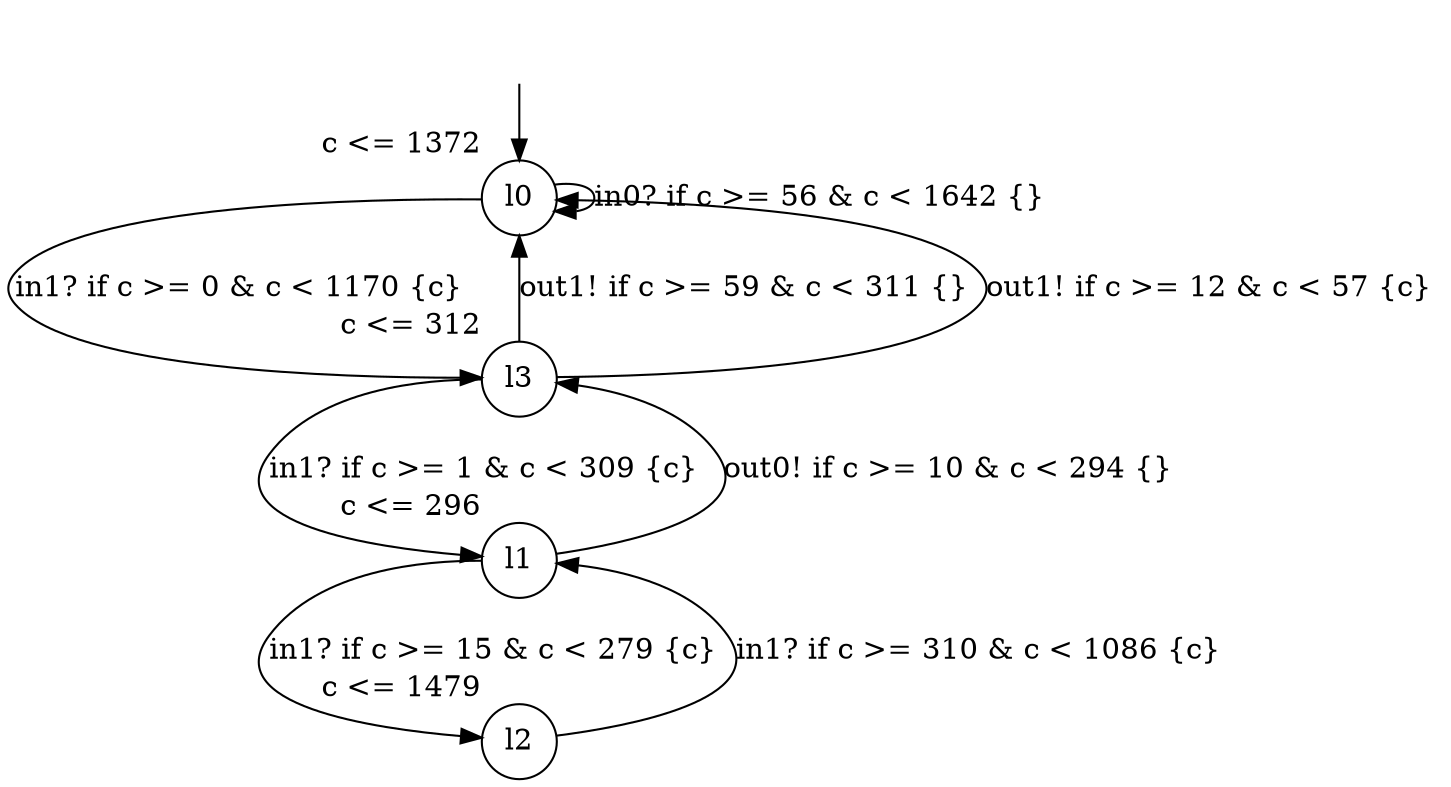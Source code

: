 digraph g {
__start0 [label="" shape="none"];
l0 [shape="circle" margin=0 label="l0", xlabel="c <= 1372"];
l1 [shape="circle" margin=0 label="l1", xlabel="c <= 296"];
l2 [shape="circle" margin=0 label="l2", xlabel="c <= 1479"];
l3 [shape="circle" margin=0 label="l3", xlabel="c <= 312"];
l0 -> l0 [label="in0? if c >= 56 & c < 1642 {} "];
l0 -> l3 [label="in1? if c >= 0 & c < 1170 {c} "];
l1 -> l3 [label="out0! if c >= 10 & c < 294 {} "];
l1 -> l2 [label="in1? if c >= 15 & c < 279 {c} "];
l2 -> l1 [label="in1? if c >= 310 & c < 1086 {c} "];
l3 -> l0 [label="out1! if c >= 59 & c < 311 {} "];
l3 -> l1 [label="in1? if c >= 1 & c < 309 {c} "];
l3 -> l0 [label="out1! if c >= 12 & c < 57 {c} "];
__start0 -> l0;
}
